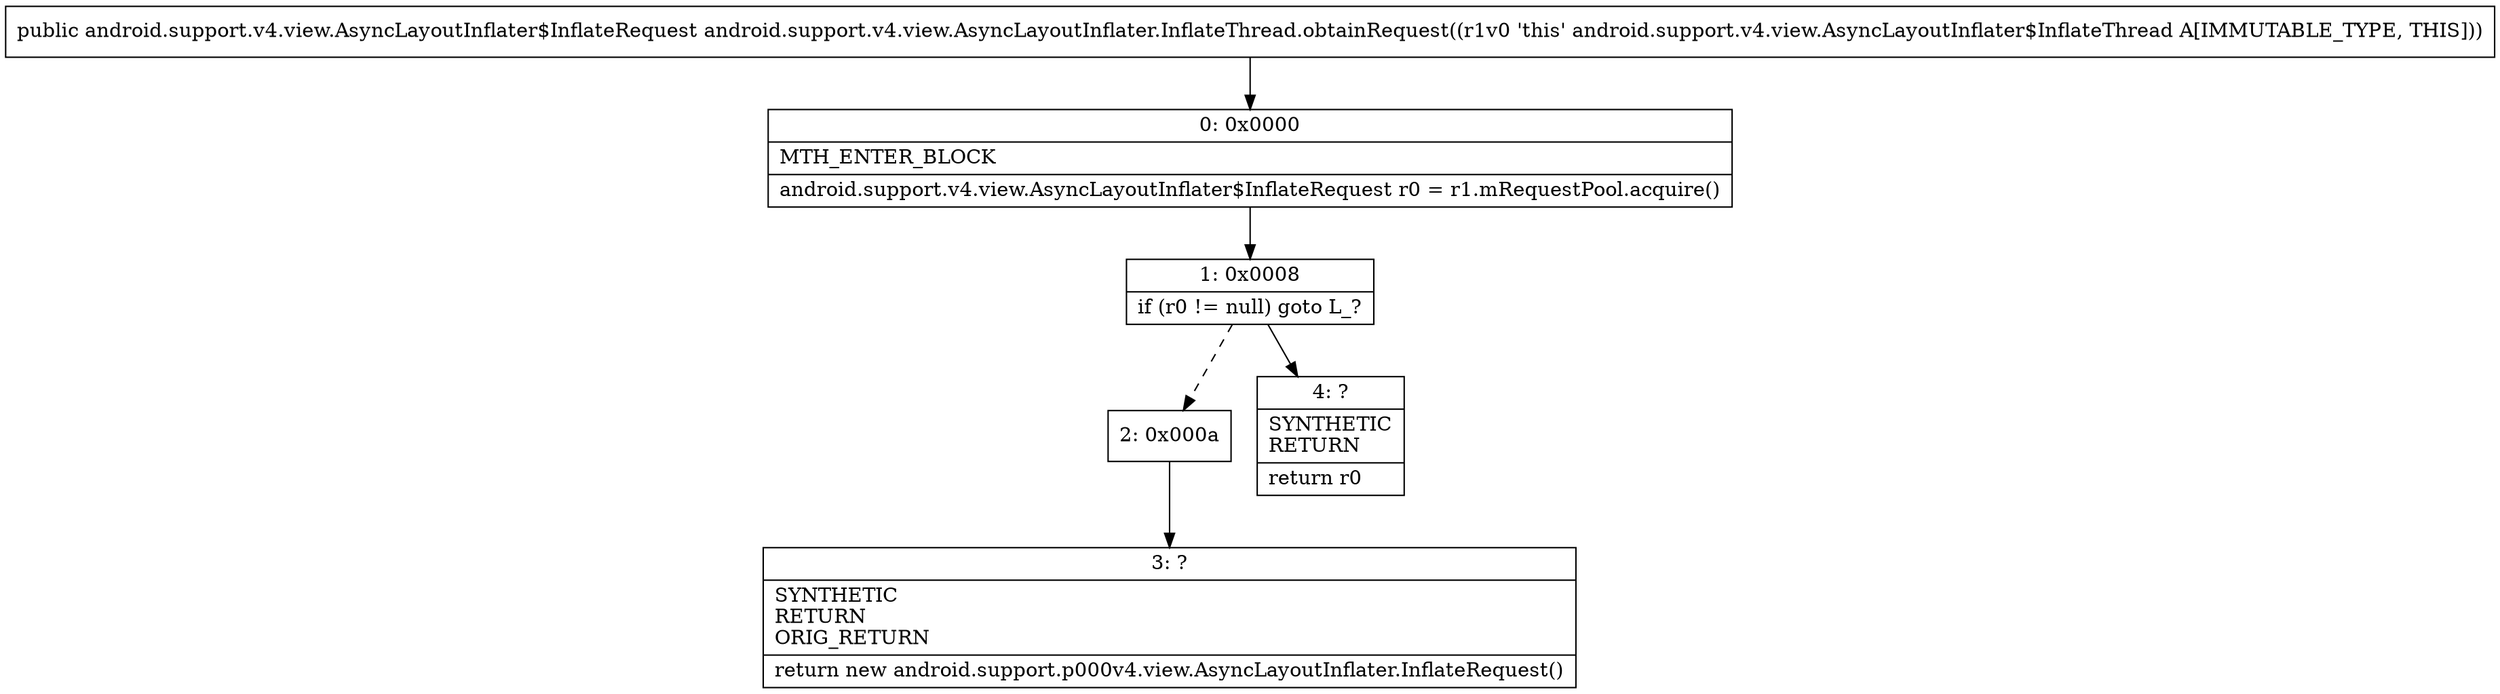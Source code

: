 digraph "CFG forandroid.support.v4.view.AsyncLayoutInflater.InflateThread.obtainRequest()Landroid\/support\/v4\/view\/AsyncLayoutInflater$InflateRequest;" {
Node_0 [shape=record,label="{0\:\ 0x0000|MTH_ENTER_BLOCK\l|android.support.v4.view.AsyncLayoutInflater$InflateRequest r0 = r1.mRequestPool.acquire()\l}"];
Node_1 [shape=record,label="{1\:\ 0x0008|if (r0 != null) goto L_?\l}"];
Node_2 [shape=record,label="{2\:\ 0x000a}"];
Node_3 [shape=record,label="{3\:\ ?|SYNTHETIC\lRETURN\lORIG_RETURN\l|return new android.support.p000v4.view.AsyncLayoutInflater.InflateRequest()\l}"];
Node_4 [shape=record,label="{4\:\ ?|SYNTHETIC\lRETURN\l|return r0\l}"];
MethodNode[shape=record,label="{public android.support.v4.view.AsyncLayoutInflater$InflateRequest android.support.v4.view.AsyncLayoutInflater.InflateThread.obtainRequest((r1v0 'this' android.support.v4.view.AsyncLayoutInflater$InflateThread A[IMMUTABLE_TYPE, THIS])) }"];
MethodNode -> Node_0;
Node_0 -> Node_1;
Node_1 -> Node_2[style=dashed];
Node_1 -> Node_4;
Node_2 -> Node_3;
}

